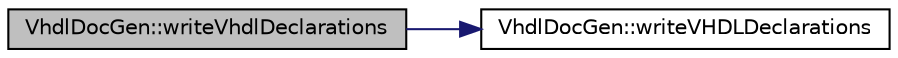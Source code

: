 digraph "VhdlDocGen::writeVhdlDeclarations"
{
 // LATEX_PDF_SIZE
  edge [fontname="Helvetica",fontsize="10",labelfontname="Helvetica",labelfontsize="10"];
  node [fontname="Helvetica",fontsize="10",shape=record];
  rankdir="LR";
  Node1 [label="VhdlDocGen::writeVhdlDeclarations",height=0.2,width=0.4,color="black", fillcolor="grey75", style="filled", fontcolor="black",tooltip=" "];
  Node1 -> Node2 [color="midnightblue",fontsize="10",style="solid",fontname="Helvetica"];
  Node2 [label="VhdlDocGen::writeVHDLDeclarations",height=0.2,width=0.4,color="black", fillcolor="white", style="filled",URL="$classVhdlDocGen.html#a3d47aa601581ef4b2c8e52588c3b4c44",tooltip=" "];
}
